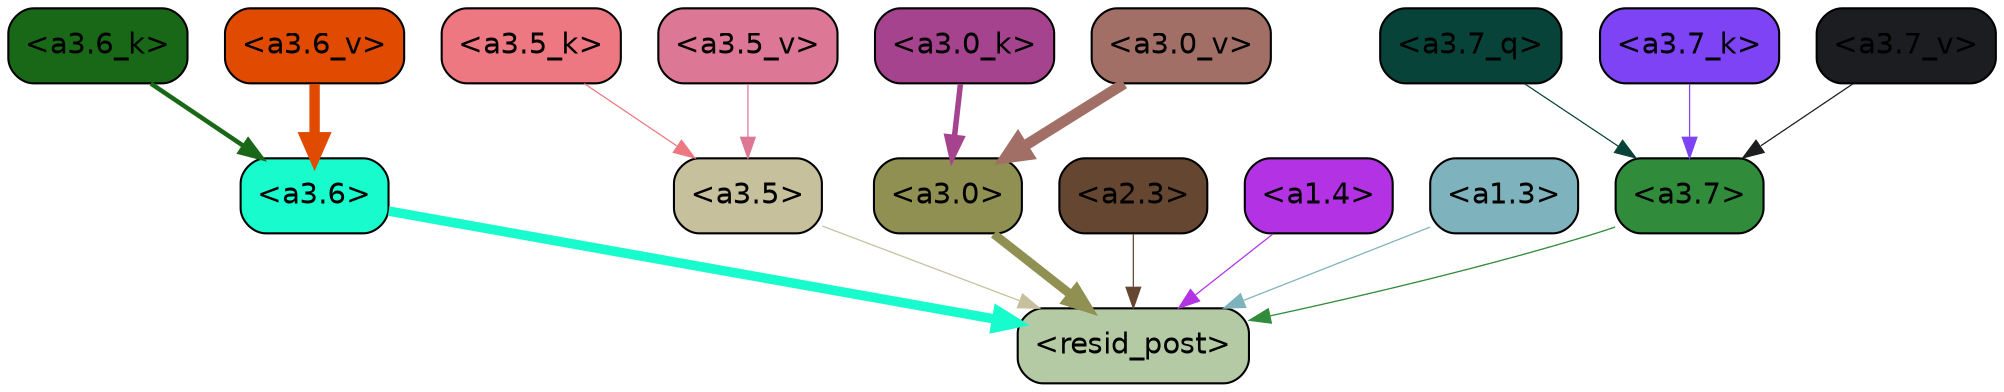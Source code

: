 strict digraph "" {
	graph [bgcolor=transparent,
		layout=dot,
		overlap=false,
		splines=true
	];
	"<a3.7>"	[color=black,
		fillcolor="#308b3b",
		fontname=Helvetica,
		shape=box,
		style="filled, rounded"];
	"<resid_post>"	[color=black,
		fillcolor="#b4caa4",
		fontname=Helvetica,
		shape=box,
		style="filled, rounded"];
	"<a3.7>" -> "<resid_post>"	[color="#308b3b",
		penwidth=0.6239100098609924];
	"<a3.6>"	[color=black,
		fillcolor="#18fbcc",
		fontname=Helvetica,
		shape=box,
		style="filled, rounded"];
	"<a3.6>" -> "<resid_post>"	[color="#18fbcc",
		penwidth=4.569062113761902];
	"<a3.5>"	[color=black,
		fillcolor="#c6c09d",
		fontname=Helvetica,
		shape=box,
		style="filled, rounded"];
	"<a3.5>" -> "<resid_post>"	[color="#c6c09d",
		penwidth=0.6];
	"<a3.0>"	[color=black,
		fillcolor="#8f9051",
		fontname=Helvetica,
		shape=box,
		style="filled, rounded"];
	"<a3.0>" -> "<resid_post>"	[color="#8f9051",
		penwidth=4.283544182777405];
	"<a2.3>"	[color=black,
		fillcolor="#654630",
		fontname=Helvetica,
		shape=box,
		style="filled, rounded"];
	"<a2.3>" -> "<resid_post>"	[color="#654630",
		penwidth=0.6];
	"<a1.4>"	[color=black,
		fillcolor="#b332e4",
		fontname=Helvetica,
		shape=box,
		style="filled, rounded"];
	"<a1.4>" -> "<resid_post>"	[color="#b332e4",
		penwidth=0.6];
	"<a1.3>"	[color=black,
		fillcolor="#7eb2bc",
		fontname=Helvetica,
		shape=box,
		style="filled, rounded"];
	"<a1.3>" -> "<resid_post>"	[color="#7eb2bc",
		penwidth=0.6];
	"<a3.7_q>"	[color=black,
		fillcolor="#074338",
		fontname=Helvetica,
		shape=box,
		style="filled, rounded"];
	"<a3.7_q>" -> "<a3.7>"	[color="#074338",
		penwidth=0.6];
	"<a3.7_k>"	[color=black,
		fillcolor="#7e43f4",
		fontname=Helvetica,
		shape=box,
		style="filled, rounded"];
	"<a3.7_k>" -> "<a3.7>"	[color="#7e43f4",
		penwidth=0.6];
	"<a3.6_k>"	[color=black,
		fillcolor="#196817",
		fontname=Helvetica,
		shape=box,
		style="filled, rounded"];
	"<a3.6_k>" -> "<a3.6>"	[color="#196817",
		penwidth=2.1760786175727844];
	"<a3.5_k>"	[color=black,
		fillcolor="#ed7881",
		fontname=Helvetica,
		shape=box,
		style="filled, rounded"];
	"<a3.5_k>" -> "<a3.5>"	[color="#ed7881",
		penwidth=0.6];
	"<a3.0_k>"	[color=black,
		fillcolor="#a6438e",
		fontname=Helvetica,
		shape=box,
		style="filled, rounded"];
	"<a3.0_k>" -> "<a3.0>"	[color="#a6438e",
		penwidth=2.632905662059784];
	"<a3.7_v>"	[color=black,
		fillcolor="#1b1d21",
		fontname=Helvetica,
		shape=box,
		style="filled, rounded"];
	"<a3.7_v>" -> "<a3.7>"	[color="#1b1d21",
		penwidth=0.6];
	"<a3.6_v>"	[color=black,
		fillcolor="#e14a01",
		fontname=Helvetica,
		shape=box,
		style="filled, rounded"];
	"<a3.6_v>" -> "<a3.6>"	[color="#e14a01",
		penwidth=4.981305837631226];
	"<a3.5_v>"	[color=black,
		fillcolor="#dc7795",
		fontname=Helvetica,
		shape=box,
		style="filled, rounded"];
	"<a3.5_v>" -> "<a3.5>"	[color="#dc7795",
		penwidth=0.6];
	"<a3.0_v>"	[color=black,
		fillcolor="#a16f65",
		fontname=Helvetica,
		shape=box,
		style="filled, rounded"];
	"<a3.0_v>" -> "<a3.0>"	[color="#a16f65",
		penwidth=5.168330669403076];
}
